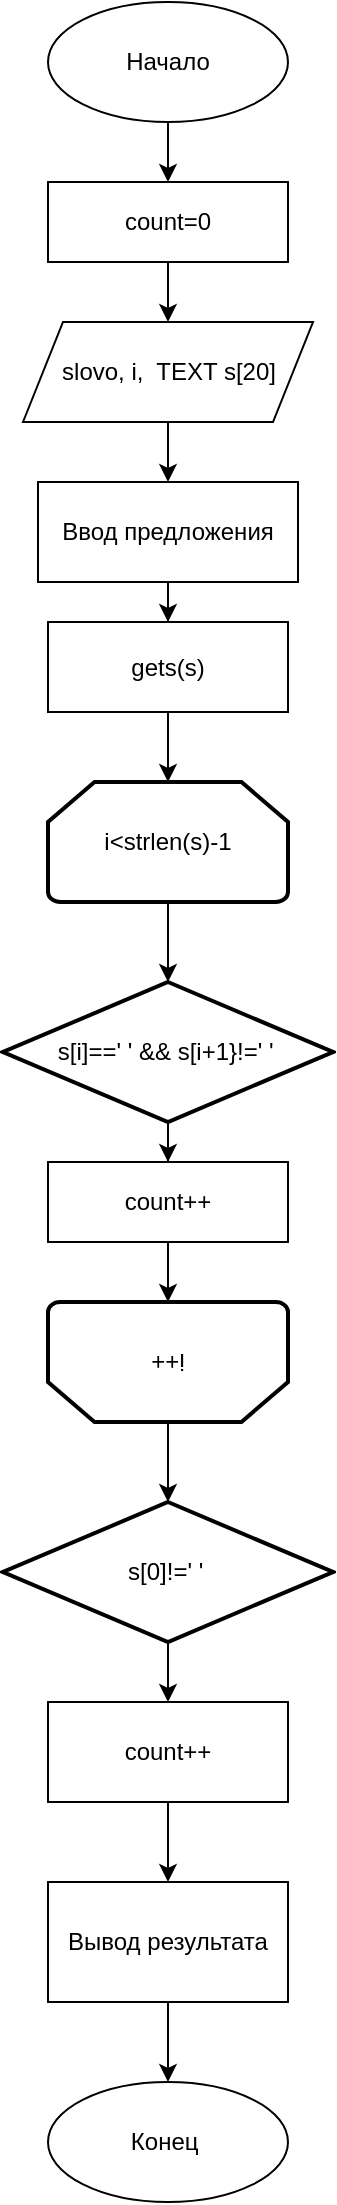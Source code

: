 <mxfile version="13.9.9" type="device"><diagram id="DZYdrpx2hK_S2LfLoHP7" name="Страница 1"><mxGraphModel dx="486" dy="1119" grid="1" gridSize="10" guides="1" tooltips="1" connect="1" arrows="1" fold="1" page="1" pageScale="1" pageWidth="827" pageHeight="1169" math="0" shadow="0"><root><mxCell id="0"/><mxCell id="1" parent="0"/><mxCell id="Siaw4sJlyH3FIodCFOVk-15" style="edgeStyle=orthogonalEdgeStyle;rounded=0;orthogonalLoop=1;jettySize=auto;html=1;" edge="1" parent="1" source="Siaw4sJlyH3FIodCFOVk-10" target="Siaw4sJlyH3FIodCFOVk-14"><mxGeometry relative="1" as="geometry"/></mxCell><mxCell id="Siaw4sJlyH3FIodCFOVk-10" value="Начало" style="ellipse;whiteSpace=wrap;html=1;" vertex="1" parent="1"><mxGeometry x="360" y="210" width="120" height="60" as="geometry"/></mxCell><mxCell id="Siaw4sJlyH3FIodCFOVk-17" style="edgeStyle=orthogonalEdgeStyle;rounded=0;orthogonalLoop=1;jettySize=auto;html=1;" edge="1" parent="1" source="Siaw4sJlyH3FIodCFOVk-14" target="Siaw4sJlyH3FIodCFOVk-16"><mxGeometry relative="1" as="geometry"/></mxCell><mxCell id="Siaw4sJlyH3FIodCFOVk-14" value="count=0" style="rounded=0;whiteSpace=wrap;html=1;" vertex="1" parent="1"><mxGeometry x="360" y="300" width="120" height="40" as="geometry"/></mxCell><mxCell id="Siaw4sJlyH3FIodCFOVk-19" style="edgeStyle=orthogonalEdgeStyle;rounded=0;orthogonalLoop=1;jettySize=auto;html=1;" edge="1" parent="1" source="Siaw4sJlyH3FIodCFOVk-16" target="Siaw4sJlyH3FIodCFOVk-18"><mxGeometry relative="1" as="geometry"/></mxCell><mxCell id="Siaw4sJlyH3FIodCFOVk-16" value="slovo, i,&amp;nbsp; TEXT s[20]" style="shape=parallelogram;perimeter=parallelogramPerimeter;whiteSpace=wrap;html=1;fixedSize=1;" vertex="1" parent="1"><mxGeometry x="347.5" y="370" width="145" height="50" as="geometry"/></mxCell><mxCell id="Siaw4sJlyH3FIodCFOVk-21" style="edgeStyle=orthogonalEdgeStyle;rounded=0;orthogonalLoop=1;jettySize=auto;html=1;" edge="1" parent="1" source="Siaw4sJlyH3FIodCFOVk-18" target="Siaw4sJlyH3FIodCFOVk-20"><mxGeometry relative="1" as="geometry"/></mxCell><mxCell id="Siaw4sJlyH3FIodCFOVk-18" value="Ввод предложения" style="rounded=0;whiteSpace=wrap;html=1;" vertex="1" parent="1"><mxGeometry x="355" y="450" width="130" height="50" as="geometry"/></mxCell><mxCell id="Siaw4sJlyH3FIodCFOVk-25" value="" style="edgeStyle=orthogonalEdgeStyle;rounded=0;orthogonalLoop=1;jettySize=auto;html=1;" edge="1" parent="1" source="Siaw4sJlyH3FIodCFOVk-20" target="Siaw4sJlyH3FIodCFOVk-23"><mxGeometry relative="1" as="geometry"/></mxCell><mxCell id="Siaw4sJlyH3FIodCFOVk-20" value="gets(s)" style="rounded=0;whiteSpace=wrap;html=1;" vertex="1" parent="1"><mxGeometry x="360" y="520" width="120" height="45" as="geometry"/></mxCell><mxCell id="Siaw4sJlyH3FIodCFOVk-32" style="edgeStyle=orthogonalEdgeStyle;rounded=0;orthogonalLoop=1;jettySize=auto;html=1;entryX=0.5;entryY=0;entryDx=0;entryDy=0;entryPerimeter=0;" edge="1" parent="1" source="Siaw4sJlyH3FIodCFOVk-22" target="Siaw4sJlyH3FIodCFOVk-31"><mxGeometry relative="1" as="geometry"/></mxCell><mxCell id="Siaw4sJlyH3FIodCFOVk-22" value="i++" style="strokeWidth=2;html=1;shape=mxgraph.flowchart.loop_limit;whiteSpace=wrap;rotation=-180;" vertex="1" parent="1"><mxGeometry x="360" y="860" width="120" height="60" as="geometry"/></mxCell><mxCell id="Siaw4sJlyH3FIodCFOVk-27" style="edgeStyle=orthogonalEdgeStyle;rounded=0;orthogonalLoop=1;jettySize=auto;html=1;" edge="1" parent="1" source="Siaw4sJlyH3FIodCFOVk-23" target="Siaw4sJlyH3FIodCFOVk-26"><mxGeometry relative="1" as="geometry"/></mxCell><mxCell id="Siaw4sJlyH3FIodCFOVk-23" value="i&amp;lt;strlen(s)-1" style="strokeWidth=2;html=1;shape=mxgraph.flowchart.loop_limit;whiteSpace=wrap;rotation=0;" vertex="1" parent="1"><mxGeometry x="360" y="600" width="120" height="60" as="geometry"/></mxCell><mxCell id="Siaw4sJlyH3FIodCFOVk-29" style="edgeStyle=orthogonalEdgeStyle;rounded=0;orthogonalLoop=1;jettySize=auto;html=1;" edge="1" parent="1" source="Siaw4sJlyH3FIodCFOVk-26" target="Siaw4sJlyH3FIodCFOVk-28"><mxGeometry relative="1" as="geometry"/></mxCell><mxCell id="Siaw4sJlyH3FIodCFOVk-26" value="s[i]==' ' &amp;amp;&amp;amp; s[i+1}!=' '&amp;nbsp;" style="strokeWidth=2;html=1;shape=mxgraph.flowchart.decision;whiteSpace=wrap;" vertex="1" parent="1"><mxGeometry x="337.5" y="700" width="165" height="70" as="geometry"/></mxCell><mxCell id="Siaw4sJlyH3FIodCFOVk-30" style="edgeStyle=orthogonalEdgeStyle;rounded=0;orthogonalLoop=1;jettySize=auto;html=1;" edge="1" parent="1" source="Siaw4sJlyH3FIodCFOVk-28" target="Siaw4sJlyH3FIodCFOVk-22"><mxGeometry relative="1" as="geometry"/></mxCell><mxCell id="Siaw4sJlyH3FIodCFOVk-28" value="count++" style="rounded=0;whiteSpace=wrap;html=1;" vertex="1" parent="1"><mxGeometry x="360" y="790" width="120" height="40" as="geometry"/></mxCell><mxCell id="Siaw4sJlyH3FIodCFOVk-34" style="edgeStyle=orthogonalEdgeStyle;rounded=0;orthogonalLoop=1;jettySize=auto;html=1;" edge="1" parent="1" source="Siaw4sJlyH3FIodCFOVk-31" target="Siaw4sJlyH3FIodCFOVk-33"><mxGeometry relative="1" as="geometry"/></mxCell><mxCell id="Siaw4sJlyH3FIodCFOVk-31" value="s[0]!=' '&amp;nbsp;" style="strokeWidth=2;html=1;shape=mxgraph.flowchart.decision;whiteSpace=wrap;" vertex="1" parent="1"><mxGeometry x="337.5" y="960" width="165" height="70" as="geometry"/></mxCell><mxCell id="Siaw4sJlyH3FIodCFOVk-36" style="edgeStyle=orthogonalEdgeStyle;rounded=0;orthogonalLoop=1;jettySize=auto;html=1;" edge="1" parent="1" source="Siaw4sJlyH3FIodCFOVk-33" target="Siaw4sJlyH3FIodCFOVk-35"><mxGeometry relative="1" as="geometry"/></mxCell><mxCell id="Siaw4sJlyH3FIodCFOVk-33" value="count++" style="rounded=0;whiteSpace=wrap;html=1;" vertex="1" parent="1"><mxGeometry x="360" y="1060" width="120" height="50" as="geometry"/></mxCell><mxCell id="Siaw4sJlyH3FIodCFOVk-38" style="edgeStyle=orthogonalEdgeStyle;rounded=0;orthogonalLoop=1;jettySize=auto;html=1;entryX=0.5;entryY=0;entryDx=0;entryDy=0;" edge="1" parent="1" source="Siaw4sJlyH3FIodCFOVk-35" target="Siaw4sJlyH3FIodCFOVk-37"><mxGeometry relative="1" as="geometry"/></mxCell><mxCell id="Siaw4sJlyH3FIodCFOVk-35" value="Вывод результата" style="rounded=0;whiteSpace=wrap;html=1;" vertex="1" parent="1"><mxGeometry x="360" y="1150" width="120" height="60" as="geometry"/></mxCell><mxCell id="Siaw4sJlyH3FIodCFOVk-37" value="Конец&amp;nbsp;&lt;br&gt;" style="ellipse;whiteSpace=wrap;html=1;" vertex="1" parent="1"><mxGeometry x="360" y="1250" width="120" height="60" as="geometry"/></mxCell></root></mxGraphModel></diagram></mxfile>